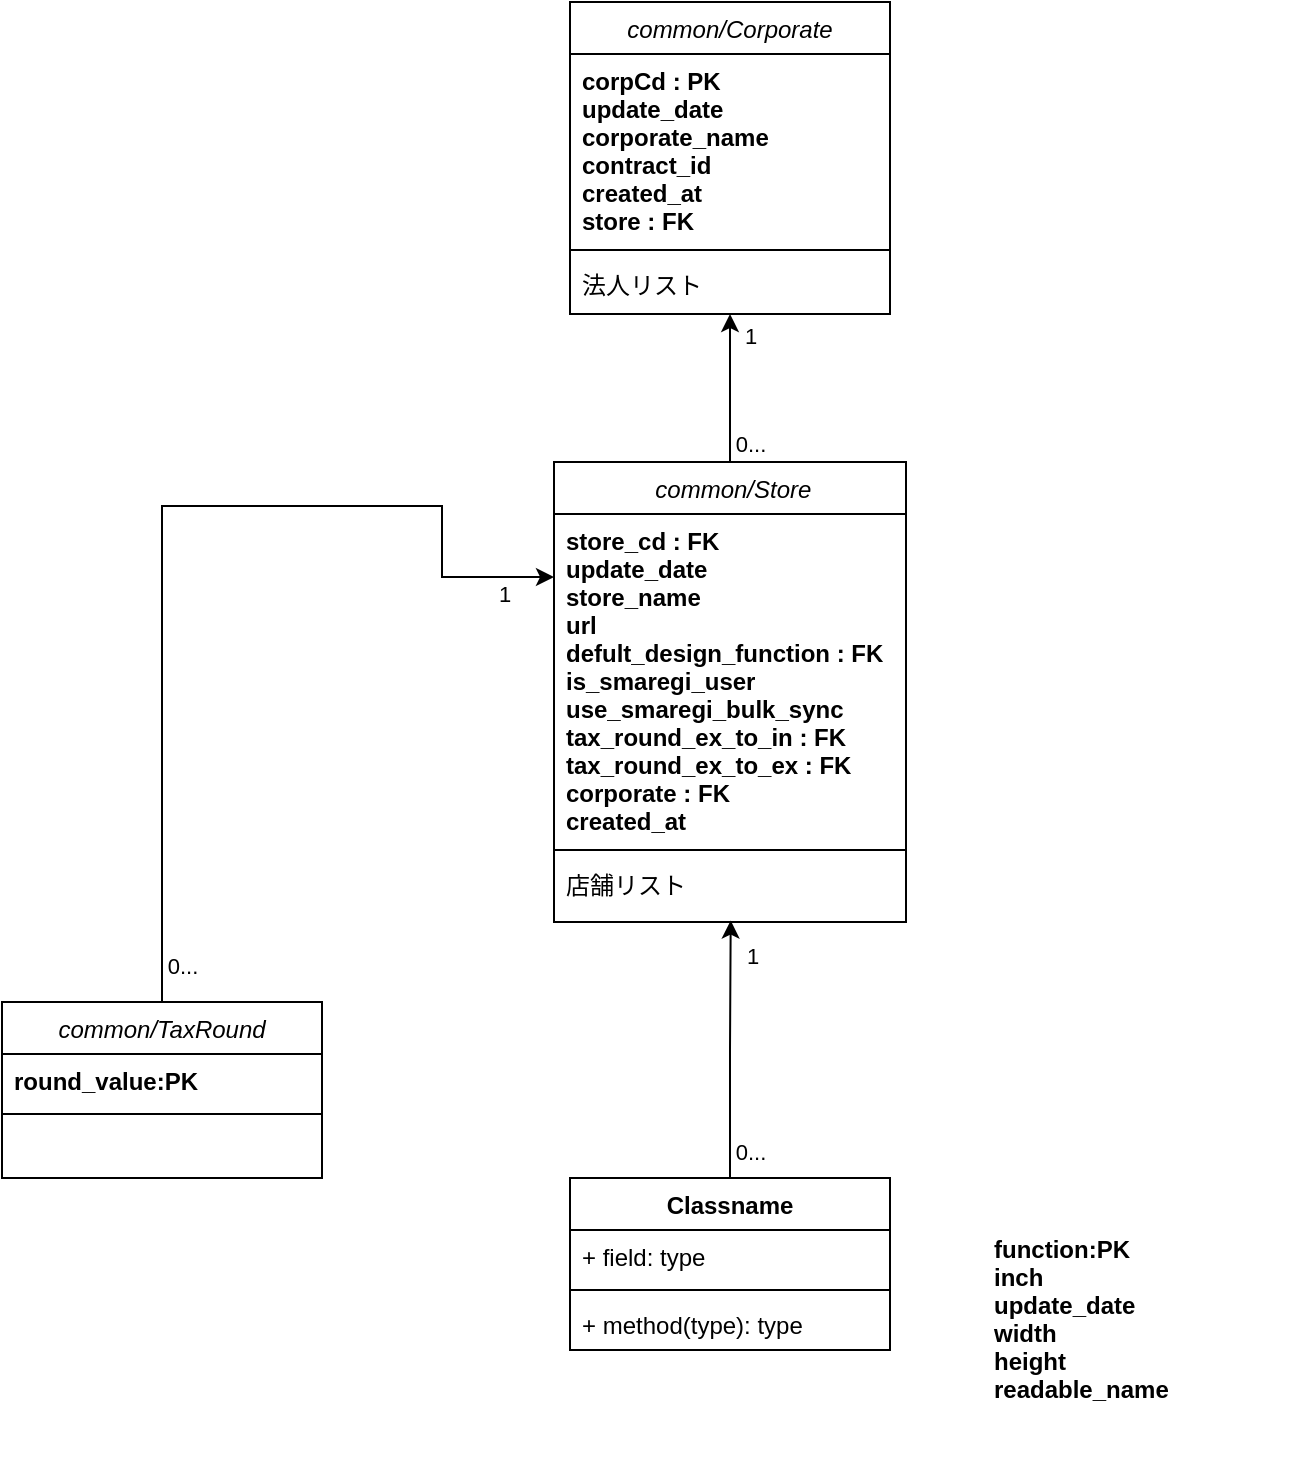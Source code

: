 <mxfile version="28.2.7">
  <diagram id="C5RBs43oDa-KdzZeNtuy" name="Page-1">
    <mxGraphModel dx="1426" dy="743" grid="1" gridSize="10" guides="1" tooltips="1" connect="1" arrows="1" fold="1" page="1" pageScale="1" pageWidth="827" pageHeight="1169" math="0" shadow="0">
      <root>
        <mxCell id="WIyWlLk6GJQsqaUBKTNV-0" />
        <mxCell id="WIyWlLk6GJQsqaUBKTNV-1" parent="WIyWlLk6GJQsqaUBKTNV-0" />
        <mxCell id="NXgZ4A84toReOTDwIVSD-4" value="common/Corporate" style="swimlane;fontStyle=2;align=center;verticalAlign=top;childLayout=stackLayout;horizontal=1;startSize=26;horizontalStack=0;resizeParent=1;resizeLast=0;collapsible=1;marginBottom=0;rounded=0;shadow=0;strokeWidth=1;" parent="WIyWlLk6GJQsqaUBKTNV-1" vertex="1">
          <mxGeometry x="334" y="70" width="160" height="156" as="geometry">
            <mxRectangle x="300" y="30" width="160" height="26" as="alternateBounds" />
          </mxGeometry>
        </mxCell>
        <mxCell id="NXgZ4A84toReOTDwIVSD-5" value="corpCd : PK&#xa;update_date&#xa;corporate_name&#xa;contract_id&#xa;created_at&#xa;store : FK" style="text;align=left;verticalAlign=top;spacingLeft=4;spacingRight=4;overflow=hidden;rotatable=0;points=[[0,0.5],[1,0.5]];portConstraint=eastwest;fontStyle=1" parent="NXgZ4A84toReOTDwIVSD-4" vertex="1">
          <mxGeometry y="26" width="160" height="94" as="geometry" />
        </mxCell>
        <mxCell id="NXgZ4A84toReOTDwIVSD-6" value="" style="line;html=1;strokeWidth=1;align=left;verticalAlign=middle;spacingTop=-1;spacingLeft=3;spacingRight=3;rotatable=0;labelPosition=right;points=[];portConstraint=eastwest;" parent="NXgZ4A84toReOTDwIVSD-4" vertex="1">
          <mxGeometry y="120" width="160" height="8" as="geometry" />
        </mxCell>
        <mxCell id="NXgZ4A84toReOTDwIVSD-7" value="法人リスト&#xa;" style="text;align=left;verticalAlign=top;spacingLeft=4;spacingRight=4;overflow=hidden;rotatable=0;points=[[0,0.5],[1,0.5]];portConstraint=eastwest;" parent="NXgZ4A84toReOTDwIVSD-4" vertex="1">
          <mxGeometry y="128" width="160" height="28" as="geometry" />
        </mxCell>
        <mxCell id="NXgZ4A84toReOTDwIVSD-8" style="edgeStyle=orthogonalEdgeStyle;rounded=0;orthogonalLoop=1;jettySize=auto;html=1;entryX=0.5;entryY=1;entryDx=0;entryDy=0;" parent="WIyWlLk6GJQsqaUBKTNV-1" source="NXgZ4A84toReOTDwIVSD-11" target="NXgZ4A84toReOTDwIVSD-4" edge="1">
          <mxGeometry relative="1" as="geometry" />
        </mxCell>
        <mxCell id="NXgZ4A84toReOTDwIVSD-9" value="0..." style="edgeLabel;html=1;align=center;verticalAlign=middle;resizable=0;points=[];" parent="NXgZ4A84toReOTDwIVSD-8" vertex="1" connectable="0">
          <mxGeometry x="-0.743" relative="1" as="geometry">
            <mxPoint x="10" as="offset" />
          </mxGeometry>
        </mxCell>
        <mxCell id="NXgZ4A84toReOTDwIVSD-10" value="1" style="edgeLabel;html=1;align=center;verticalAlign=middle;resizable=0;points=[];" parent="NXgZ4A84toReOTDwIVSD-8" vertex="1" connectable="0">
          <mxGeometry x="0.698" y="1" relative="1" as="geometry">
            <mxPoint x="11" as="offset" />
          </mxGeometry>
        </mxCell>
        <mxCell id="NXgZ4A84toReOTDwIVSD-11" value=" common/Store" style="swimlane;fontStyle=2;align=center;verticalAlign=top;childLayout=stackLayout;horizontal=1;startSize=26;horizontalStack=0;resizeParent=1;resizeLast=0;collapsible=1;marginBottom=0;rounded=0;shadow=0;strokeWidth=1;" parent="WIyWlLk6GJQsqaUBKTNV-1" vertex="1">
          <mxGeometry x="326" y="300" width="176" height="230" as="geometry">
            <mxRectangle x="300" y="30" width="160" height="26" as="alternateBounds" />
          </mxGeometry>
        </mxCell>
        <mxCell id="NXgZ4A84toReOTDwIVSD-12" value="store_cd : FK&#xa;update_date&#xa;store_name&#xa;url&#xa;defult_design_function : FK&#xa;is_smaregi_user&#xa;use_smaregi_bulk_sync&#xa;tax_round_ex_to_in : FK&#xa;tax_round_ex_to_ex : FK&#xa;corporate : FK&#xa;created_at" style="text;align=left;verticalAlign=top;spacingLeft=4;spacingRight=4;overflow=hidden;rotatable=0;points=[[0,0.5],[1,0.5]];portConstraint=eastwest;fontStyle=1" parent="NXgZ4A84toReOTDwIVSD-11" vertex="1">
          <mxGeometry y="26" width="176" height="164" as="geometry" />
        </mxCell>
        <mxCell id="NXgZ4A84toReOTDwIVSD-13" value="" style="line;html=1;strokeWidth=1;align=left;verticalAlign=middle;spacingTop=-1;spacingLeft=3;spacingRight=3;rotatable=0;labelPosition=right;points=[];portConstraint=eastwest;" parent="NXgZ4A84toReOTDwIVSD-11" vertex="1">
          <mxGeometry y="190" width="176" height="8" as="geometry" />
        </mxCell>
        <mxCell id="NXgZ4A84toReOTDwIVSD-14" value="店舗リスト" style="text;align=left;verticalAlign=top;spacingLeft=4;spacingRight=4;overflow=hidden;rotatable=0;points=[[0,0.5],[1,0.5]];portConstraint=eastwest;" parent="NXgZ4A84toReOTDwIVSD-11" vertex="1">
          <mxGeometry y="198" width="176" height="32" as="geometry" />
        </mxCell>
        <mxCell id="NXgZ4A84toReOTDwIVSD-15" style="edgeStyle=orthogonalEdgeStyle;rounded=0;orthogonalLoop=1;jettySize=auto;html=1;entryX=0.502;entryY=0.977;entryDx=0;entryDy=0;entryPerimeter=0;exitX=0.5;exitY=0;exitDx=0;exitDy=0;" parent="WIyWlLk6GJQsqaUBKTNV-1" source="Pno1ttmy5kFu47ZSBByE-0" target="NXgZ4A84toReOTDwIVSD-14" edge="1">
          <mxGeometry relative="1" as="geometry">
            <mxPoint x="480" y="390" as="targetPoint" />
            <mxPoint x="414" y="650" as="sourcePoint" />
          </mxGeometry>
        </mxCell>
        <mxCell id="NXgZ4A84toReOTDwIVSD-16" value="0..." style="edgeLabel;html=1;align=center;verticalAlign=middle;resizable=0;points=[];" parent="NXgZ4A84toReOTDwIVSD-15" vertex="1" connectable="0">
          <mxGeometry x="-0.797" y="1" relative="1" as="geometry">
            <mxPoint x="11" as="offset" />
          </mxGeometry>
        </mxCell>
        <mxCell id="NXgZ4A84toReOTDwIVSD-17" value="1" style="edgeLabel;html=1;align=center;verticalAlign=middle;resizable=0;points=[];" parent="NXgZ4A84toReOTDwIVSD-15" vertex="1" connectable="0">
          <mxGeometry x="0.726" y="1" relative="1" as="geometry">
            <mxPoint x="11" as="offset" />
          </mxGeometry>
        </mxCell>
        <mxCell id="NXgZ4A84toReOTDwIVSD-22" style="edgeStyle=orthogonalEdgeStyle;rounded=0;orthogonalLoop=1;jettySize=auto;html=1;entryX=0;entryY=0.25;entryDx=0;entryDy=0;" parent="WIyWlLk6GJQsqaUBKTNV-1" source="NXgZ4A84toReOTDwIVSD-25" target="NXgZ4A84toReOTDwIVSD-11" edge="1">
          <mxGeometry relative="1" as="geometry">
            <Array as="points">
              <mxPoint x="270" y="322" />
            </Array>
          </mxGeometry>
        </mxCell>
        <mxCell id="NXgZ4A84toReOTDwIVSD-23" value="0..." style="edgeLabel;html=1;align=center;verticalAlign=middle;resizable=0;points=[];" parent="NXgZ4A84toReOTDwIVSD-22" vertex="1" connectable="0">
          <mxGeometry x="-0.922" y="-2" relative="1" as="geometry">
            <mxPoint x="8" as="offset" />
          </mxGeometry>
        </mxCell>
        <mxCell id="NXgZ4A84toReOTDwIVSD-24" value="1" style="edgeLabel;html=1;align=center;verticalAlign=middle;resizable=0;points=[];" parent="NXgZ4A84toReOTDwIVSD-22" vertex="1" connectable="0">
          <mxGeometry x="0.894" y="1" relative="1" as="geometry">
            <mxPoint y="9" as="offset" />
          </mxGeometry>
        </mxCell>
        <mxCell id="NXgZ4A84toReOTDwIVSD-25" value="common/TaxRound" style="swimlane;fontStyle=2;align=center;verticalAlign=top;childLayout=stackLayout;horizontal=1;startSize=26;horizontalStack=0;resizeParent=1;resizeLast=0;collapsible=1;marginBottom=0;rounded=0;shadow=0;strokeWidth=1;" parent="WIyWlLk6GJQsqaUBKTNV-1" vertex="1">
          <mxGeometry x="50" y="570" width="160" height="88" as="geometry">
            <mxRectangle x="300" y="30" width="160" height="26" as="alternateBounds" />
          </mxGeometry>
        </mxCell>
        <mxCell id="NXgZ4A84toReOTDwIVSD-26" value="round_value:PK" style="text;align=left;verticalAlign=top;spacingLeft=4;spacingRight=4;overflow=hidden;rotatable=0;points=[[0,0.5],[1,0.5]];portConstraint=eastwest;fontStyle=1" parent="NXgZ4A84toReOTDwIVSD-25" vertex="1">
          <mxGeometry y="26" width="160" height="26" as="geometry" />
        </mxCell>
        <mxCell id="NXgZ4A84toReOTDwIVSD-27" value="" style="line;html=1;strokeWidth=1;align=left;verticalAlign=middle;spacingTop=-1;spacingLeft=3;spacingRight=3;rotatable=0;labelPosition=right;points=[];portConstraint=eastwest;" parent="NXgZ4A84toReOTDwIVSD-25" vertex="1">
          <mxGeometry y="52" width="160" height="8" as="geometry" />
        </mxCell>
        <mxCell id="NXgZ4A84toReOTDwIVSD-28" value=" &#xa;" style="text;align=left;verticalAlign=top;spacingLeft=4;spacingRight=4;overflow=hidden;rotatable=0;points=[[0,0.5],[1,0.5]];portConstraint=eastwest;" parent="NXgZ4A84toReOTDwIVSD-25" vertex="1">
          <mxGeometry y="60" width="160" height="28" as="geometry" />
        </mxCell>
        <mxCell id="NXgZ4A84toReOTDwIVSD-19" value="function:PK&#xa;inch&#xa;update_date&#xa;width&#xa;height&#xa;readable_name" style="text;align=left;verticalAlign=top;spacingLeft=4;spacingRight=4;overflow=hidden;rotatable=0;points=[[0,0.5],[1,0.5]];portConstraint=eastwest;fontStyle=1" parent="WIyWlLk6GJQsqaUBKTNV-1" vertex="1">
          <mxGeometry x="540" y="680" width="160" height="124" as="geometry" />
        </mxCell>
        <mxCell id="Pno1ttmy5kFu47ZSBByE-0" value="Classname" style="swimlane;fontStyle=1;align=center;verticalAlign=top;childLayout=stackLayout;horizontal=1;startSize=26;horizontalStack=0;resizeParent=1;resizeParentMax=0;resizeLast=0;collapsible=1;marginBottom=0;whiteSpace=wrap;html=1;" vertex="1" parent="WIyWlLk6GJQsqaUBKTNV-1">
          <mxGeometry x="334" y="658" width="160" height="86" as="geometry" />
        </mxCell>
        <mxCell id="Pno1ttmy5kFu47ZSBByE-1" value="+ field: type" style="text;strokeColor=none;fillColor=none;align=left;verticalAlign=top;spacingLeft=4;spacingRight=4;overflow=hidden;rotatable=0;points=[[0,0.5],[1,0.5]];portConstraint=eastwest;whiteSpace=wrap;html=1;" vertex="1" parent="Pno1ttmy5kFu47ZSBByE-0">
          <mxGeometry y="26" width="160" height="26" as="geometry" />
        </mxCell>
        <mxCell id="Pno1ttmy5kFu47ZSBByE-2" value="" style="line;strokeWidth=1;fillColor=none;align=left;verticalAlign=middle;spacingTop=-1;spacingLeft=3;spacingRight=3;rotatable=0;labelPosition=right;points=[];portConstraint=eastwest;strokeColor=inherit;" vertex="1" parent="Pno1ttmy5kFu47ZSBByE-0">
          <mxGeometry y="52" width="160" height="8" as="geometry" />
        </mxCell>
        <mxCell id="Pno1ttmy5kFu47ZSBByE-3" value="+ method(type): type" style="text;strokeColor=none;fillColor=none;align=left;verticalAlign=top;spacingLeft=4;spacingRight=4;overflow=hidden;rotatable=0;points=[[0,0.5],[1,0.5]];portConstraint=eastwest;whiteSpace=wrap;html=1;" vertex="1" parent="Pno1ttmy5kFu47ZSBByE-0">
          <mxGeometry y="60" width="160" height="26" as="geometry" />
        </mxCell>
      </root>
    </mxGraphModel>
  </diagram>
</mxfile>
